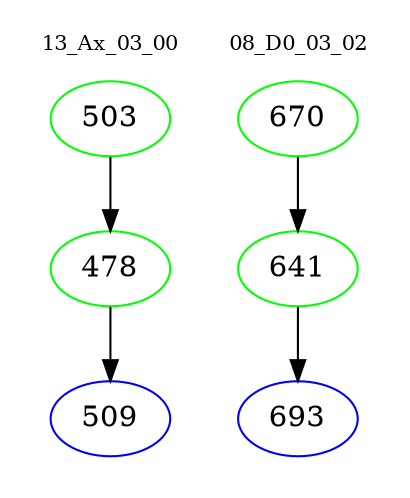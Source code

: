 digraph{
subgraph cluster_0 {
color = white
label = "13_Ax_03_00";
fontsize=10;
T0_503 [label="503", color="green"]
T0_503 -> T0_478 [color="black"]
T0_478 [label="478", color="green"]
T0_478 -> T0_509 [color="black"]
T0_509 [label="509", color="blue"]
}
subgraph cluster_1 {
color = white
label = "08_D0_03_02";
fontsize=10;
T1_670 [label="670", color="green"]
T1_670 -> T1_641 [color="black"]
T1_641 [label="641", color="green"]
T1_641 -> T1_693 [color="black"]
T1_693 [label="693", color="blue"]
}
}
